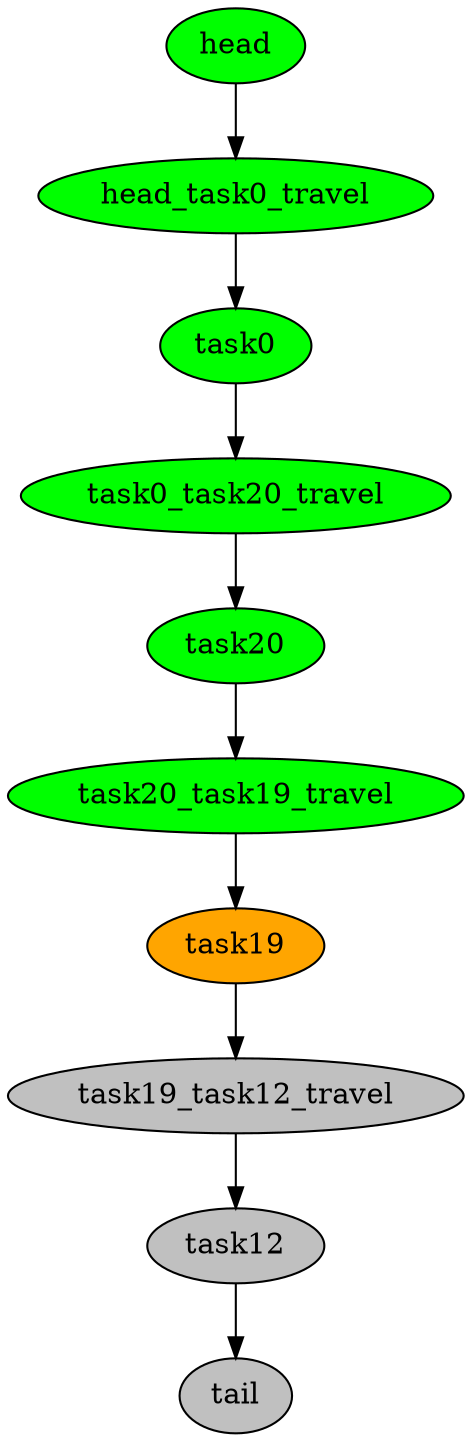 digraph timeline {
head[label="head",style=filled,fillcolor=green,fontcolor=black];
head_task0_travel[label="head_task0_travel",style=filled,fillcolor=green,fontcolor=black];
task0[label="task0",style=filled,fillcolor=green,fontcolor=black];
task0_task20_travel[label="task0_task20_travel",style=filled,fillcolor=green,fontcolor=black];
task20[label="task20",style=filled,fillcolor=green,fontcolor=black];
task20_task19_travel[label="task20_task19_travel",style=filled,fillcolor=green,fontcolor=black];
task19[label="task19",style=filled,fillcolor=orange,fontcolor=black];
task19_task12_travel[label="task19_task12_travel",style=filled,fillcolor=gray,fontcolor=black];
task12[label="task12",style=filled,fillcolor=gray,fontcolor=black];
tail[label="tail",style=filled,fillcolor=gray,fontcolor=black];
"head"->"head_task0_travel"[color=black];
"head_task0_travel"->"task0"[color=black];
"task0"->"task0_task20_travel"[color=black];
"task0_task20_travel"->"task20"[color=black];
"task20"->"task20_task19_travel"[color=black];
"task20_task19_travel"->"task19"[color=black];
"task19"->"task19_task12_travel"[color=black];
"task19_task12_travel"->"task12"[color=black];
"task12"->"tail"[color=black];
}
